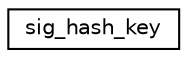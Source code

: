 digraph "Graphical Class Hierarchy"
{
  edge [fontname="Helvetica",fontsize="10",labelfontname="Helvetica",labelfontsize="10"];
  node [fontname="Helvetica",fontsize="10",shape=record];
  rankdir="LR";
  Node0 [label="sig_hash_key",height=0.2,width=0.4,color="black", fillcolor="white", style="filled",URL="$structsig__hash__key.html"];
}
